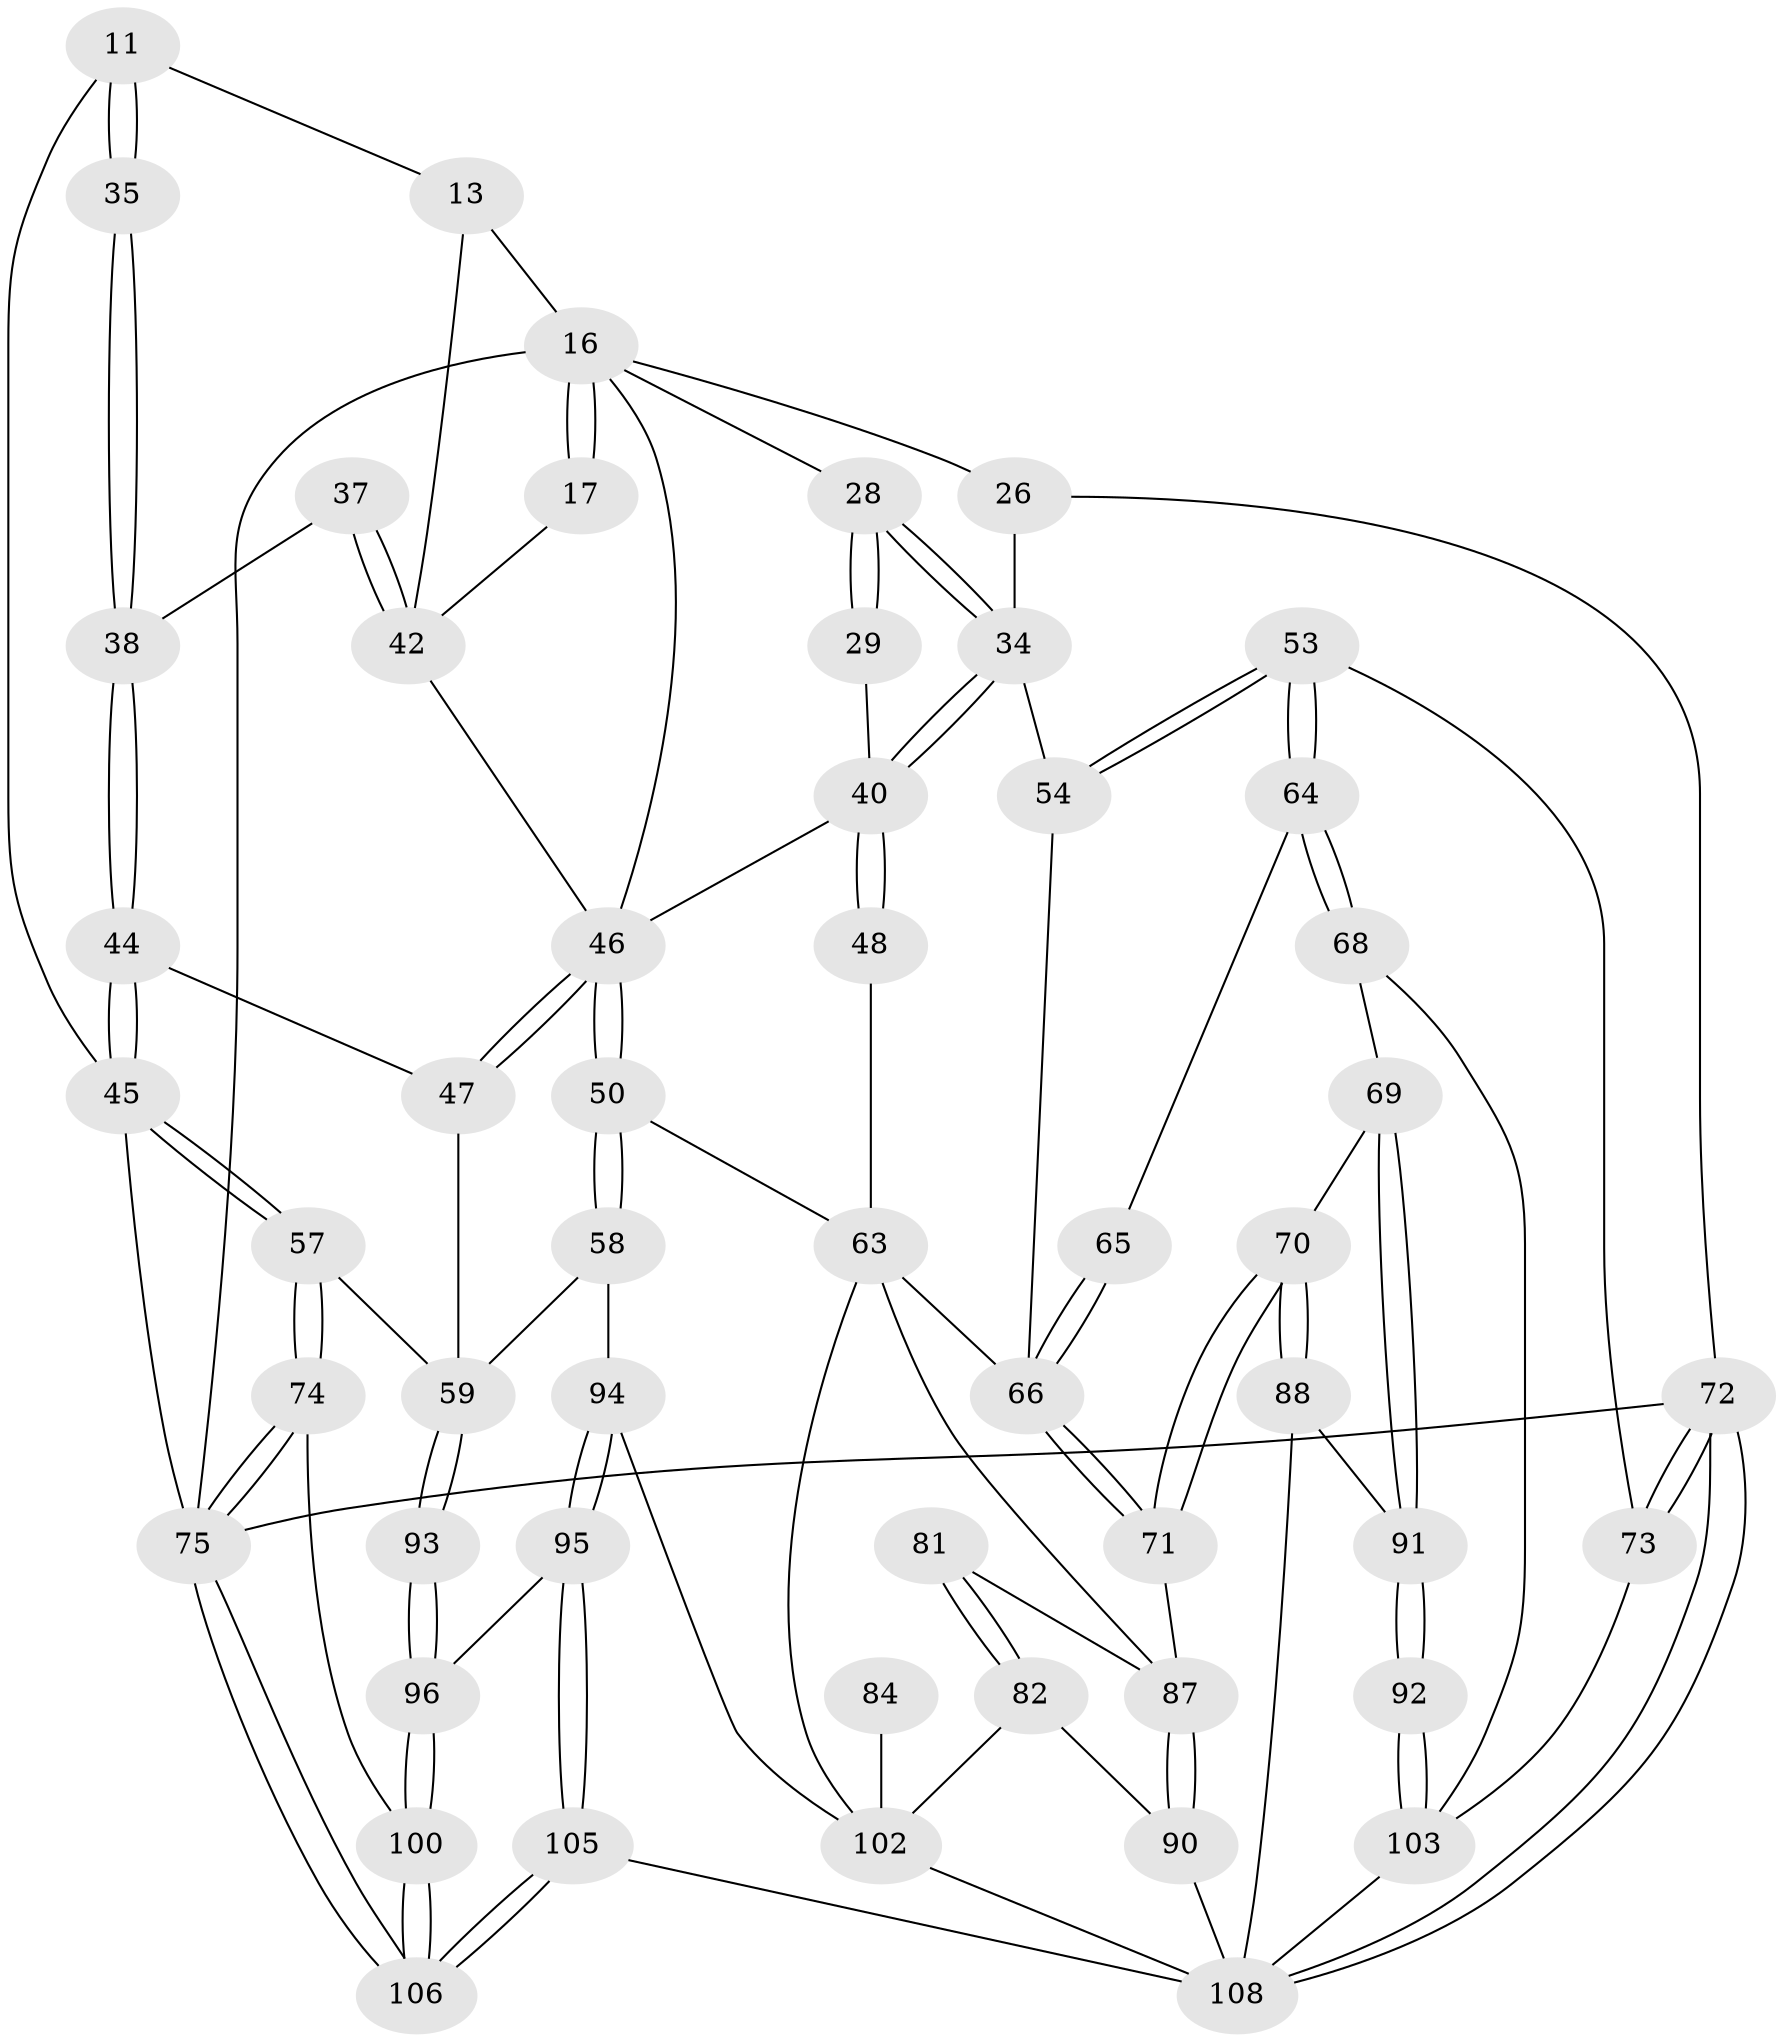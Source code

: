 // original degree distribution, {3: 0.037037037037037035, 6: 0.2222222222222222, 5: 0.5370370370370371, 4: 0.2037037037037037}
// Generated by graph-tools (version 1.1) at 2025/59/03/09/25 04:59:39]
// undirected, 54 vertices, 125 edges
graph export_dot {
graph [start="1"]
  node [color=gray90,style=filled];
  11 [pos="+0.08642219153149633+0.16642695222334805",super="+5+4"];
  13 [pos="+0.23013578455077383+0.1492225145451895",super="+10+9"];
  16 [pos="+0.30761705525060745+0.19121719315456048",super="+15+12"];
  17 [pos="+0.2527994022041083+0.16761271557236337"];
  26 [pos="+0.7857253416766709+0.24468367340831412",super="+21"];
  28 [pos="+0.5611411597684546+0.22010813560933656",super="+25+23+22"];
  29 [pos="+0.5019969151188762+0.09371928573642692"];
  34 [pos="+0.597814342577753+0.31446490726865595",super="+33+27"];
  35 [pos="+0.08450716302455974+0.16943944905618774"];
  37 [pos="+0.10917641911201649+0.21634740737237818"];
  38 [pos="+0.09355018099140476+0.21384777587149298"];
  40 [pos="+0.506701073441732+0.38501947522931995",super="+30+31"];
  42 [pos="+0.19323140754417661+0.2717462135197733",super="+39+36"];
  44 [pos="+0.018316628195199556+0.31035965350725536"];
  45 [pos="+0+0.3651704790975775",super="+3"];
  46 [pos="+0.20953316876711378+0.36415461344395206",super="+41"];
  47 [pos="+0.10603440246170931+0.36361263013528977"];
  48 [pos="+0.47257123290996755+0.4174862467234885"];
  50 [pos="+0.2957011181891767+0.5242702960015548"];
  53 [pos="+0.8271558615590566+0.45296410975442525"];
  54 [pos="+0.7695525703144143+0.40785358017272955"];
  57 [pos="+0+0.7068052132992065"];
  58 [pos="+0.2834204455627163+0.5401698971286738"];
  59 [pos="+0.2139601478041998+0.5668070732424737",super="+56"];
  63 [pos="+0.48635198675785535+0.49471270305270976",super="+49+62"];
  64 [pos="+0.810175855522511+0.5654030195821859"];
  65 [pos="+0.7807516583317337+0.5778705883821784"];
  66 [pos="+0.732177527000764+0.6080305317269343",super="+61+60"];
  68 [pos="+0.8739030103754164+0.6266257896060666"];
  69 [pos="+0.8297307467603713+0.6594896541278992"];
  70 [pos="+0.7382801974107417+0.6329510269061176"];
  71 [pos="+0.7293237236617724+0.6211497453243354"];
  72 [pos="+1+1",super="+19+43"];
  73 [pos="+1+0.7396732439619065",super="+52"];
  74 [pos="+0+0.7429060145567519"];
  75 [pos="+0+1",super="+2"];
  81 [pos="+0.5781967941555703+0.6449056911812884"];
  82 [pos="+0.5725408006672353+0.6847057170186478"];
  84 [pos="+0.5229548080096424+0.7445614449044592"];
  87 [pos="+0.6693768949897987+0.6749912337362323",super="+77"];
  88 [pos="+0.7652719889128535+0.8035150545395121"];
  90 [pos="+0.6664635391034069+0.6934566342797354"];
  91 [pos="+0.7825618103288079+0.8025897546650543"];
  92 [pos="+0.8387103270296468+0.8180514956634445"];
  93 [pos="+0.14589998578007676+0.5970164213125777"];
  94 [pos="+0.3372965267987213+0.7560057093456922",super="+80"];
  95 [pos="+0.255214597080444+0.7970073394019994"];
  96 [pos="+0.2476233330504871+0.7969963854865743"];
  100 [pos="+0.11975261770128089+0.8641391143595122"];
  102 [pos="+0.493985045035185+1",super="+98+101+83+99"];
  103 [pos="+0.9224080883772603+1",super="+85+86"];
  105 [pos="+0.3941588300464734+1"];
  106 [pos="+0.333407526018013+1"];
  108 [pos="+1+1",super="+107+97+104"];
  11 -- 35 [weight=2];
  11 -- 35;
  11 -- 13 [weight=2];
  11 -- 45;
  13 -- 16 [weight=2];
  13 -- 42;
  16 -- 17 [weight=2];
  16 -- 17;
  16 -- 75;
  16 -- 26;
  16 -- 28;
  16 -- 46;
  17 -- 42;
  26 -- 72 [weight=2];
  26 -- 34 [weight=2];
  28 -- 29 [weight=2];
  28 -- 29;
  28 -- 34 [weight=2];
  28 -- 34;
  29 -- 40;
  34 -- 40;
  34 -- 40;
  34 -- 54;
  35 -- 38;
  35 -- 38;
  37 -- 38;
  37 -- 42 [weight=2];
  37 -- 42;
  38 -- 44;
  38 -- 44;
  40 -- 48 [weight=2];
  40 -- 48;
  40 -- 46;
  42 -- 46;
  44 -- 45;
  44 -- 45;
  44 -- 47;
  45 -- 57;
  45 -- 57;
  45 -- 75;
  46 -- 47;
  46 -- 47;
  46 -- 50;
  46 -- 50;
  47 -- 59;
  48 -- 63;
  50 -- 58;
  50 -- 58;
  50 -- 63;
  53 -- 54;
  53 -- 54;
  53 -- 64;
  53 -- 64;
  53 -- 73;
  54 -- 66;
  57 -- 74;
  57 -- 74;
  57 -- 59;
  58 -- 59;
  58 -- 94;
  59 -- 93 [weight=2];
  59 -- 93;
  63 -- 66;
  63 -- 87;
  63 -- 102;
  64 -- 65;
  64 -- 68;
  64 -- 68;
  65 -- 66 [weight=2];
  65 -- 66;
  66 -- 71;
  66 -- 71;
  68 -- 69;
  68 -- 103;
  69 -- 70;
  69 -- 91;
  69 -- 91;
  70 -- 71;
  70 -- 71;
  70 -- 88;
  70 -- 88;
  71 -- 87;
  72 -- 73 [weight=2];
  72 -- 73;
  72 -- 108;
  72 -- 108;
  72 -- 75 [weight=2];
  73 -- 103 [weight=2];
  74 -- 75;
  74 -- 75;
  74 -- 100;
  75 -- 106;
  75 -- 106;
  81 -- 82;
  81 -- 82;
  81 -- 87 [weight=2];
  82 -- 90;
  82 -- 102;
  84 -- 102 [weight=3];
  87 -- 90;
  87 -- 90;
  88 -- 91;
  88 -- 108;
  90 -- 108;
  91 -- 92;
  91 -- 92;
  92 -- 103 [weight=2];
  92 -- 103;
  93 -- 96;
  93 -- 96;
  94 -- 95;
  94 -- 95;
  94 -- 102 [weight=2];
  95 -- 96;
  95 -- 105;
  95 -- 105;
  96 -- 100;
  96 -- 100;
  100 -- 106;
  100 -- 106;
  102 -- 108 [weight=2];
  103 -- 108;
  105 -- 106;
  105 -- 106;
  105 -- 108;
}
